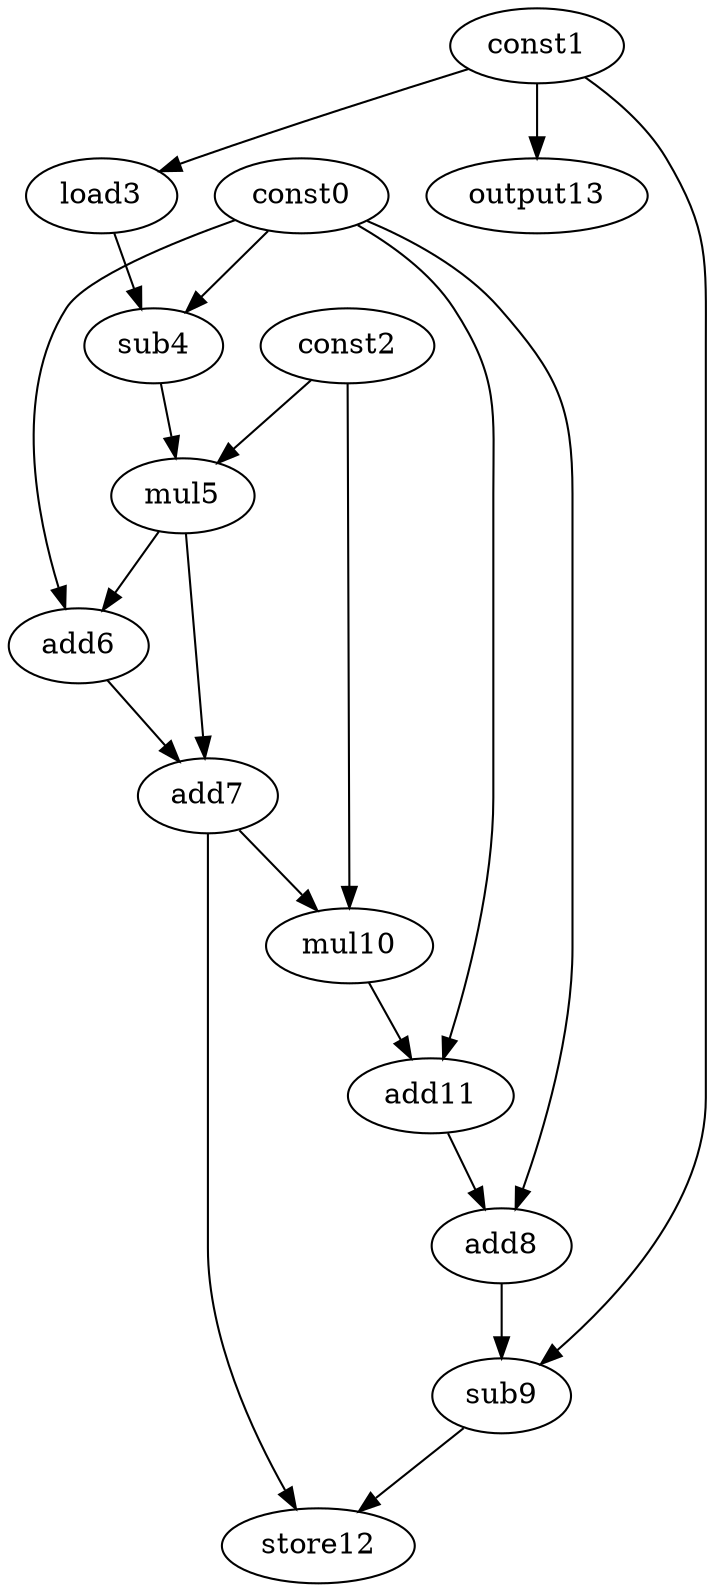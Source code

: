 digraph G { 
const0[opcode=const]; 
const1[opcode=const]; 
const2[opcode=const]; 
load3[opcode=load]; 
sub4[opcode=sub]; 
mul5[opcode=mul]; 
add6[opcode=add]; 
add7[opcode=add]; 
add8[opcode=add]; 
sub9[opcode=sub]; 
mul10[opcode=mul]; 
add11[opcode=add]; 
store12[opcode=store]; 
output13[opcode=output]; 
const1->load3[operand=0];
const1->output13[operand=0];
const0->sub4[operand=0];
load3->sub4[operand=1];
const2->mul5[operand=0];
sub4->mul5[operand=1];
const0->add6[operand=0];
mul5->add6[operand=1];
mul5->add7[operand=0];
add6->add7[operand=1];
const2->mul10[operand=0];
add7->mul10[operand=1];
const0->add11[operand=0];
mul10->add11[operand=1];
const0->add8[operand=0];
add11->add8[operand=1];
add8->sub9[operand=0];
const1->sub9[operand=1];
sub9->store12[operand=0];
add7->store12[operand=1];
}
